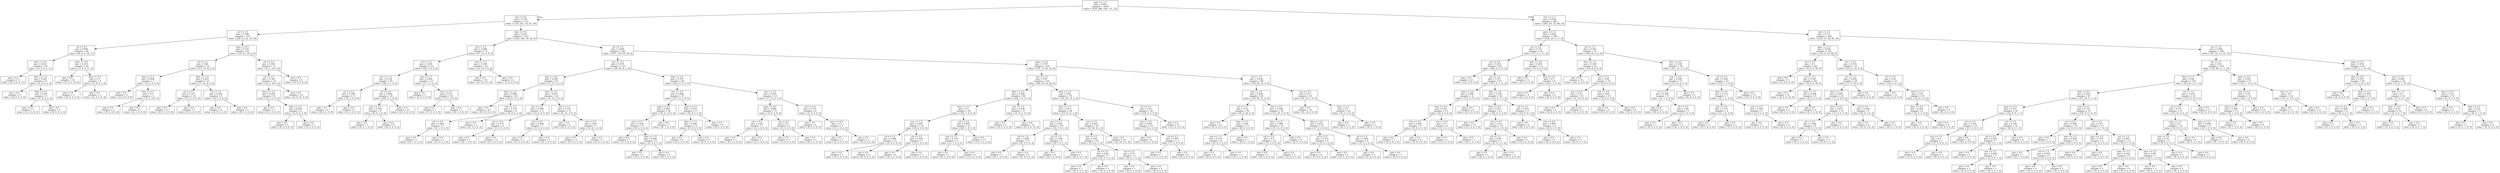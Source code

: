 digraph Tree {
node [shape=box] ;
0 [label="pass <= 1.5\ngini = 0.695\nsamples = 1000\nvalue = [439, 286, 109, 131, 35]"] ;
1 [label="row <= 0.5\ngini = 0.703\nsamples = 515\nvalue = [174, 201, 76, 45, 19]"] ;
0 -> 1 [labeldistance=2.5, labelangle=45, headlabel="True"] ;
2 [label="col <= 1.5\ngini = 0.799\nsamples = 101\nvalue = [20, 21, 22, 19, 19]"] ;
1 -> 2 ;
3 [label="col <= 0.5\ngini = 0.666\nsamples = 40\nvalue = [6, 0, 4, 19, 11]"] ;
2 -> 3 ;
4 [label="pass <= 0.5\ngini = 0.625\nsamples = 20\nvalue = [3, 0, 4, 2, 11]"] ;
3 -> 4 ;
5 [label="gini = 0.0\nsamples = 11\nvalue = [0, 0, 0, 0, 11]"] ;
4 -> 5 ;
6 [label="dest <= 1.0\ngini = 0.642\nsamples = 9\nvalue = [3, 0, 4, 2, 0]"] ;
4 -> 6 ;
7 [label="gini = 0.0\nsamples = 4\nvalue = [0, 0, 4, 0, 0]"] ;
6 -> 7 ;
8 [label="dest <= 2.5\ngini = 0.48\nsamples = 5\nvalue = [3, 0, 0, 2, 0]"] ;
6 -> 8 ;
9 [label="gini = 0.0\nsamples = 3\nvalue = [3, 0, 0, 0, 0]"] ;
8 -> 9 ;
10 [label="gini = 0.0\nsamples = 2\nvalue = [0, 0, 0, 2, 0]"] ;
8 -> 10 ;
11 [label="pass <= 0.5\ngini = 0.255\nsamples = 20\nvalue = [3, 0, 0, 17, 0]"] ;
3 -> 11 ;
12 [label="gini = 0.0\nsamples = 14\nvalue = [0, 0, 0, 14, 0]"] ;
11 -> 12 ;
13 [label="dest <= 1.0\ngini = 0.5\nsamples = 6\nvalue = [3, 0, 0, 3, 0]"] ;
11 -> 13 ;
14 [label="gini = 0.0\nsamples = 3\nvalue = [0, 0, 0, 3, 0]"] ;
13 -> 14 ;
15 [label="gini = 0.0\nsamples = 3\nvalue = [3, 0, 0, 0, 0]"] ;
13 -> 15 ;
16 [label="pass <= 0.5\ngini = 0.725\nsamples = 61\nvalue = [14, 21, 18, 0, 8]"] ;
2 -> 16 ;
17 [label="col <= 2.5\ngini = 0.48\nsamples = 30\nvalue = [12, 18, 0, 0, 0]"] ;
16 -> 17 ;
18 [label="dest <= 1.5\ngini = 0.408\nsamples = 7\nvalue = [5, 2, 0, 0, 0]"] ;
17 -> 18 ;
19 [label="gini = 0.0\nsamples = 3\nvalue = [3, 0, 0, 0, 0]"] ;
18 -> 19 ;
20 [label="dest <= 2.5\ngini = 0.5\nsamples = 4\nvalue = [2, 2, 0, 0, 0]"] ;
18 -> 20 ;
21 [label="gini = 0.0\nsamples = 2\nvalue = [0, 2, 0, 0, 0]"] ;
20 -> 21 ;
22 [label="gini = 0.0\nsamples = 2\nvalue = [2, 0, 0, 0, 0]"] ;
20 -> 22 ;
23 [label="dest <= 2.5\ngini = 0.423\nsamples = 23\nvalue = [7, 16, 0, 0, 0]"] ;
17 -> 23 ;
24 [label="col <= 3.5\ngini = 0.337\nsamples = 14\nvalue = [3, 11, 0, 0, 0]"] ;
23 -> 24 ;
25 [label="gini = 0.0\nsamples = 11\nvalue = [0, 11, 0, 0, 0]"] ;
24 -> 25 ;
26 [label="gini = 0.0\nsamples = 3\nvalue = [3, 0, 0, 0, 0]"] ;
24 -> 26 ;
27 [label="col <= 3.5\ngini = 0.494\nsamples = 9\nvalue = [4, 5, 0, 0, 0]"] ;
23 -> 27 ;
28 [label="gini = 0.0\nsamples = 4\nvalue = [4, 0, 0, 0, 0]"] ;
27 -> 28 ;
29 [label="gini = 0.0\nsamples = 5\nvalue = [0, 5, 0, 0, 0]"] ;
27 -> 29 ;
30 [label="col <= 3.5\ngini = 0.583\nsamples = 31\nvalue = [2, 3, 18, 0, 8]"] ;
16 -> 30 ;
31 [label="col <= 2.5\ngini = 0.363\nsamples = 23\nvalue = [2, 3, 18, 0, 0]"] ;
30 -> 31 ;
32 [label="dest <= 1.0\ngini = 0.642\nsamples = 9\nvalue = [2, 3, 4, 0, 0]"] ;
31 -> 32 ;
33 [label="gini = 0.0\nsamples = 3\nvalue = [0, 3, 0, 0, 0]"] ;
32 -> 33 ;
34 [label="dest <= 2.5\ngini = 0.444\nsamples = 6\nvalue = [2, 0, 4, 0, 0]"] ;
32 -> 34 ;
35 [label="gini = 0.0\nsamples = 4\nvalue = [0, 0, 4, 0, 0]"] ;
34 -> 35 ;
36 [label="gini = 0.0\nsamples = 2\nvalue = [2, 0, 0, 0, 0]"] ;
34 -> 36 ;
37 [label="gini = 0.0\nsamples = 14\nvalue = [0, 0, 14, 0, 0]"] ;
31 -> 37 ;
38 [label="gini = 0.0\nsamples = 8\nvalue = [0, 0, 0, 0, 8]"] ;
30 -> 38 ;
39 [label="dest <= 0.5\ngini = 0.652\nsamples = 414\nvalue = [154, 180, 54, 26, 0]"] ;
1 -> 39 ;
40 [label="col <= 3.5\ngini = 0.486\nsamples = 72\nvalue = [47, 21, 4, 0, 0]"] ;
39 -> 40 ;
41 [label="col <= 2.5\ngini = 0.291\nsamples = 54\nvalue = [45, 5, 4, 0, 0]"] ;
40 -> 41 ;
42 [label="row <= 1.5\ngini = 0.138\nsamples = 41\nvalue = [38, 2, 1, 0, 0]"] ;
41 -> 42 ;
43 [label="col <= 1.5\ngini = 0.298\nsamples = 11\nvalue = [9, 2, 0, 0, 0]"] ;
42 -> 43 ;
44 [label="gini = 0.0\nsamples = 9\nvalue = [9, 0, 0, 0, 0]"] ;
43 -> 44 ;
45 [label="gini = 0.0\nsamples = 2\nvalue = [0, 2, 0, 0, 0]"] ;
43 -> 45 ;
46 [label="col <= 0.5\ngini = 0.064\nsamples = 30\nvalue = [29, 0, 1, 0, 0]"] ;
42 -> 46 ;
47 [label="row <= 2.5\ngini = 0.198\nsamples = 9\nvalue = [8, 0, 1, 0, 0]"] ;
46 -> 47 ;
48 [label="gini = 0.0\nsamples = 1\nvalue = [0, 0, 1, 0, 0]"] ;
47 -> 48 ;
49 [label="gini = 0.0\nsamples = 8\nvalue = [8, 0, 0, 0, 0]"] ;
47 -> 49 ;
50 [label="gini = 0.0\nsamples = 21\nvalue = [21, 0, 0, 0, 0]"] ;
46 -> 50 ;
51 [label="row <= 1.5\ngini = 0.604\nsamples = 13\nvalue = [7, 3, 3, 0, 0]"] ;
41 -> 51 ;
52 [label="gini = 0.0\nsamples = 3\nvalue = [0, 0, 3, 0, 0]"] ;
51 -> 52 ;
53 [label="row <= 3.5\ngini = 0.42\nsamples = 10\nvalue = [7, 3, 0, 0, 0]"] ;
51 -> 53 ;
54 [label="gini = 0.0\nsamples = 7\nvalue = [7, 0, 0, 0, 0]"] ;
53 -> 54 ;
55 [label="gini = 0.0\nsamples = 3\nvalue = [0, 3, 0, 0, 0]"] ;
53 -> 55 ;
56 [label="row <= 3.5\ngini = 0.198\nsamples = 18\nvalue = [2, 16, 0, 0, 0]"] ;
40 -> 56 ;
57 [label="gini = 0.0\nsamples = 16\nvalue = [0, 16, 0, 0, 0]"] ;
56 -> 57 ;
58 [label="gini = 0.0\nsamples = 2\nvalue = [2, 0, 0, 0, 0]"] ;
56 -> 58 ;
59 [label="col <= 1.5\ngini = 0.659\nsamples = 342\nvalue = [107, 159, 50, 26, 0]"] ;
39 -> 59 ;
60 [label="row <= 2.5\ngini = 0.474\nsamples = 123\nvalue = [29, 84, 8, 2, 0]"] ;
59 -> 60 ;
61 [label="pass <= 0.5\ngini = 0.268\nsamples = 67\nvalue = [5, 57, 3, 2, 0]"] ;
60 -> 61 ;
62 [label="dest <= 2.5\ngini = 0.089\nsamples = 43\nvalue = [0, 41, 0, 2, 0]"] ;
61 -> 62 ;
63 [label="gini = 0.0\nsamples = 35\nvalue = [0, 35, 0, 0, 0]"] ;
62 -> 63 ;
64 [label="row <= 1.5\ngini = 0.375\nsamples = 8\nvalue = [0, 6, 0, 2, 0]"] ;
62 -> 64 ;
65 [label="col <= 0.5\ngini = 0.444\nsamples = 3\nvalue = [0, 1, 0, 2, 0]"] ;
64 -> 65 ;
66 [label="gini = 0.0\nsamples = 1\nvalue = [0, 1, 0, 0, 0]"] ;
65 -> 66 ;
67 [label="gini = 0.0\nsamples = 2\nvalue = [0, 0, 0, 2, 0]"] ;
65 -> 67 ;
68 [label="gini = 0.0\nsamples = 5\nvalue = [0, 5, 0, 0, 0]"] ;
64 -> 68 ;
69 [label="dest <= 2.5\ngini = 0.497\nsamples = 24\nvalue = [5, 16, 3, 0, 0]"] ;
61 -> 69 ;
70 [label="row <= 1.5\ngini = 0.496\nsamples = 11\nvalue = [5, 6, 0, 0, 0]"] ;
69 -> 70 ;
71 [label="col <= 0.5\ngini = 0.375\nsamples = 4\nvalue = [3, 1, 0, 0, 0]"] ;
70 -> 71 ;
72 [label="gini = 0.0\nsamples = 1\nvalue = [0, 1, 0, 0, 0]"] ;
71 -> 72 ;
73 [label="gini = 0.0\nsamples = 3\nvalue = [3, 0, 0, 0, 0]"] ;
71 -> 73 ;
74 [label="col <= 0.5\ngini = 0.408\nsamples = 7\nvalue = [2, 5, 0, 0, 0]"] ;
70 -> 74 ;
75 [label="gini = 0.0\nsamples = 2\nvalue = [2, 0, 0, 0, 0]"] ;
74 -> 75 ;
76 [label="gini = 0.0\nsamples = 5\nvalue = [0, 5, 0, 0, 0]"] ;
74 -> 76 ;
77 [label="row <= 1.5\ngini = 0.355\nsamples = 13\nvalue = [0, 10, 3, 0, 0]"] ;
69 -> 77 ;
78 [label="gini = 0.0\nsamples = 6\nvalue = [0, 6, 0, 0, 0]"] ;
77 -> 78 ;
79 [label="col <= 0.5\ngini = 0.49\nsamples = 7\nvalue = [0, 4, 3, 0, 0]"] ;
77 -> 79 ;
80 [label="gini = 0.0\nsamples = 4\nvalue = [0, 4, 0, 0, 0]"] ;
79 -> 80 ;
81 [label="gini = 0.0\nsamples = 3\nvalue = [0, 0, 3, 0, 0]"] ;
79 -> 81 ;
82 [label="dest <= 2.5\ngini = 0.576\nsamples = 56\nvalue = [24, 27, 5, 0, 0]"] ;
60 -> 82 ;
83 [label="row <= 3.5\ngini = 0.606\nsamples = 37\nvalue = [17, 15, 5, 0, 0]"] ;
82 -> 83 ;
84 [label="pass <= 0.5\ngini = 0.495\nsamples = 20\nvalue = [9, 11, 0, 0, 0]"] ;
83 -> 84 ;
85 [label="col <= 0.5\ngini = 0.426\nsamples = 13\nvalue = [9, 4, 0, 0, 0]"] ;
84 -> 85 ;
86 [label="gini = 0.0\nsamples = 7\nvalue = [7, 0, 0, 0, 0]"] ;
85 -> 86 ;
87 [label="dest <= 1.5\ngini = 0.444\nsamples = 6\nvalue = [2, 4, 0, 0, 0]"] ;
85 -> 87 ;
88 [label="gini = 0.0\nsamples = 2\nvalue = [2, 0, 0, 0, 0]"] ;
87 -> 88 ;
89 [label="gini = 0.0\nsamples = 4\nvalue = [0, 4, 0, 0, 0]"] ;
87 -> 89 ;
90 [label="gini = 0.0\nsamples = 7\nvalue = [0, 7, 0, 0, 0]"] ;
84 -> 90 ;
91 [label="pass <= 0.5\ngini = 0.637\nsamples = 17\nvalue = [8, 4, 5, 0, 0]"] ;
83 -> 91 ;
92 [label="dest <= 1.5\ngini = 0.494\nsamples = 9\nvalue = [0, 4, 5, 0, 0]"] ;
91 -> 92 ;
93 [label="gini = 0.0\nsamples = 4\nvalue = [0, 4, 0, 0, 0]"] ;
92 -> 93 ;
94 [label="gini = 0.0\nsamples = 5\nvalue = [0, 0, 5, 0, 0]"] ;
92 -> 94 ;
95 [label="gini = 0.0\nsamples = 8\nvalue = [8, 0, 0, 0, 0]"] ;
91 -> 95 ;
96 [label="row <= 3.5\ngini = 0.465\nsamples = 19\nvalue = [7, 12, 0, 0, 0]"] ;
82 -> 96 ;
97 [label="pass <= 0.5\ngini = 0.496\nsamples = 11\nvalue = [5, 6, 0, 0, 0]"] ;
96 -> 97 ;
98 [label="col <= 0.5\ngini = 0.48\nsamples = 5\nvalue = [2, 3, 0, 0, 0]"] ;
97 -> 98 ;
99 [label="gini = 0.0\nsamples = 3\nvalue = [0, 3, 0, 0, 0]"] ;
98 -> 99 ;
100 [label="gini = 0.0\nsamples = 2\nvalue = [2, 0, 0, 0, 0]"] ;
98 -> 100 ;
101 [label="col <= 0.5\ngini = 0.5\nsamples = 6\nvalue = [3, 3, 0, 0, 0]"] ;
97 -> 101 ;
102 [label="gini = 0.0\nsamples = 3\nvalue = [3, 0, 0, 0, 0]"] ;
101 -> 102 ;
103 [label="gini = 0.0\nsamples = 3\nvalue = [0, 3, 0, 0, 0]"] ;
101 -> 103 ;
104 [label="col <= 0.5\ngini = 0.375\nsamples = 8\nvalue = [2, 6, 0, 0, 0]"] ;
96 -> 104 ;
105 [label="gini = 0.0\nsamples = 4\nvalue = [0, 4, 0, 0, 0]"] ;
104 -> 105 ;
106 [label="pass <= 0.5\ngini = 0.5\nsamples = 4\nvalue = [2, 2, 0, 0, 0]"] ;
104 -> 106 ;
107 [label="gini = 0.0\nsamples = 2\nvalue = [2, 0, 0, 0, 0]"] ;
106 -> 107 ;
108 [label="gini = 0.0\nsamples = 2\nvalue = [0, 2, 0, 0, 0]"] ;
106 -> 108 ;
109 [label="pass <= 0.5\ngini = 0.707\nsamples = 219\nvalue = [78, 75, 42, 24, 0]"] ;
59 -> 109 ;
110 [label="row <= 2.5\ngini = 0.67\nsamples = 130\nvalue = [60, 36, 10, 24, 0]"] ;
109 -> 110 ;
111 [label="dest <= 2.5\ngini = 0.594\nsamples = 56\nvalue = [28, 7, 0, 21, 0]"] ;
110 -> 111 ;
112 [label="dest <= 1.5\ngini = 0.5\nsamples = 39\nvalue = [26, 7, 0, 6, 0]"] ;
111 -> 112 ;
113 [label="row <= 1.5\ngini = 0.667\nsamples = 18\nvalue = [6, 6, 0, 6, 0]"] ;
112 -> 113 ;
114 [label="col <= 2.5\ngini = 0.496\nsamples = 11\nvalue = [5, 6, 0, 0, 0]"] ;
113 -> 114 ;
115 [label="gini = 0.0\nsamples = 5\nvalue = [5, 0, 0, 0, 0]"] ;
114 -> 115 ;
116 [label="gini = 0.0\nsamples = 6\nvalue = [0, 6, 0, 0, 0]"] ;
114 -> 116 ;
117 [label="col <= 3.5\ngini = 0.245\nsamples = 7\nvalue = [1, 0, 0, 6, 0]"] ;
113 -> 117 ;
118 [label="gini = 0.0\nsamples = 6\nvalue = [0, 0, 0, 6, 0]"] ;
117 -> 118 ;
119 [label="gini = 0.0\nsamples = 1\nvalue = [1, 0, 0, 0, 0]"] ;
117 -> 119 ;
120 [label="col <= 2.5\ngini = 0.091\nsamples = 21\nvalue = [20, 1, 0, 0, 0]"] ;
112 -> 120 ;
121 [label="row <= 1.5\ngini = 0.375\nsamples = 4\nvalue = [3, 1, 0, 0, 0]"] ;
120 -> 121 ;
122 [label="gini = 0.0\nsamples = 1\nvalue = [0, 1, 0, 0, 0]"] ;
121 -> 122 ;
123 [label="gini = 0.0\nsamples = 3\nvalue = [3, 0, 0, 0, 0]"] ;
121 -> 123 ;
124 [label="gini = 0.0\nsamples = 17\nvalue = [17, 0, 0, 0, 0]"] ;
120 -> 124 ;
125 [label="row <= 1.5\ngini = 0.208\nsamples = 17\nvalue = [2, 0, 0, 15, 0]"] ;
111 -> 125 ;
126 [label="gini = 0.0\nsamples = 2\nvalue = [2, 0, 0, 0, 0]"] ;
125 -> 126 ;
127 [label="gini = 0.0\nsamples = 15\nvalue = [0, 0, 0, 15, 0]"] ;
125 -> 127 ;
128 [label="dest <= 2.5\ngini = 0.64\nsamples = 74\nvalue = [32, 29, 10, 3, 0]"] ;
110 -> 128 ;
129 [label="dest <= 1.5\ngini = 0.613\nsamples = 44\nvalue = [14, 23, 4, 3, 0]"] ;
128 -> 129 ;
130 [label="row <= 3.5\ngini = 0.445\nsamples = 20\nvalue = [14, 5, 0, 1, 0]"] ;
129 -> 130 ;
131 [label="col <= 3.5\ngini = 0.496\nsamples = 11\nvalue = [6, 5, 0, 0, 0]"] ;
130 -> 131 ;
132 [label="gini = 0.0\nsamples = 5\nvalue = [0, 5, 0, 0, 0]"] ;
131 -> 132 ;
133 [label="gini = 0.0\nsamples = 6\nvalue = [6, 0, 0, 0, 0]"] ;
131 -> 133 ;
134 [label="col <= 3.5\ngini = 0.198\nsamples = 9\nvalue = [8, 0, 0, 1, 0]"] ;
130 -> 134 ;
135 [label="gini = 0.0\nsamples = 8\nvalue = [8, 0, 0, 0, 0]"] ;
134 -> 135 ;
136 [label="gini = 0.0\nsamples = 1\nvalue = [0, 0, 0, 1, 0]"] ;
134 -> 136 ;
137 [label="col <= 3.5\ngini = 0.403\nsamples = 24\nvalue = [0, 18, 4, 2, 0]"] ;
129 -> 137 ;
138 [label="row <= 3.5\ngini = 0.64\nsamples = 10\nvalue = [0, 4, 4, 2, 0]"] ;
137 -> 138 ;
139 [label="col <= 2.5\ngini = 0.48\nsamples = 5\nvalue = [0, 0, 3, 2, 0]"] ;
138 -> 139 ;
140 [label="gini = 0.0\nsamples = 2\nvalue = [0, 0, 0, 2, 0]"] ;
139 -> 140 ;
141 [label="gini = 0.0\nsamples = 3\nvalue = [0, 0, 3, 0, 0]"] ;
139 -> 141 ;
142 [label="col <= 2.5\ngini = 0.32\nsamples = 5\nvalue = [0, 4, 1, 0, 0]"] ;
138 -> 142 ;
143 [label="gini = 0.0\nsamples = 1\nvalue = [0, 0, 1, 0, 0]"] ;
142 -> 143 ;
144 [label="gini = 0.0\nsamples = 4\nvalue = [0, 4, 0, 0, 0]"] ;
142 -> 144 ;
145 [label="gini = 0.0\nsamples = 14\nvalue = [0, 14, 0, 0, 0]"] ;
137 -> 145 ;
146 [label="col <= 3.5\ngini = 0.56\nsamples = 30\nvalue = [18, 6, 6, 0, 0]"] ;
128 -> 146 ;
147 [label="row <= 3.5\ngini = 0.665\nsamples = 19\nvalue = [7, 6, 6, 0, 0]"] ;
146 -> 147 ;
148 [label="gini = 0.0\nsamples = 6\nvalue = [0, 6, 0, 0, 0]"] ;
147 -> 148 ;
149 [label="col <= 2.5\ngini = 0.497\nsamples = 13\nvalue = [7, 0, 6, 0, 0]"] ;
147 -> 149 ;
150 [label="gini = 0.0\nsamples = 7\nvalue = [7, 0, 0, 0, 0]"] ;
149 -> 150 ;
151 [label="gini = 0.0\nsamples = 6\nvalue = [0, 0, 6, 0, 0]"] ;
149 -> 151 ;
152 [label="gini = 0.0\nsamples = 11\nvalue = [11, 0, 0, 0, 0]"] ;
146 -> 152 ;
153 [label="col <= 3.5\ngini = 0.638\nsamples = 89\nvalue = [18, 39, 32, 0, 0]"] ;
109 -> 153 ;
154 [label="row <= 2.5\ngini = 0.656\nsamples = 65\nvalue = [18, 20, 27, 0, 0]"] ;
153 -> 154 ;
155 [label="col <= 2.5\ngini = 0.32\nsamples = 30\nvalue = [6, 0, 24, 0, 0]"] ;
154 -> 155 ;
156 [label="gini = 0.0\nsamples = 15\nvalue = [0, 0, 15, 0, 0]"] ;
155 -> 156 ;
157 [label="dest <= 2.5\ngini = 0.48\nsamples = 15\nvalue = [6, 0, 9, 0, 0]"] ;
155 -> 157 ;
158 [label="row <= 1.5\ngini = 0.375\nsamples = 8\nvalue = [6, 0, 2, 0, 0]"] ;
157 -> 158 ;
159 [label="gini = 0.0\nsamples = 6\nvalue = [6, 0, 0, 0, 0]"] ;
158 -> 159 ;
160 [label="gini = 0.0\nsamples = 2\nvalue = [0, 0, 2, 0, 0]"] ;
158 -> 160 ;
161 [label="gini = 0.0\nsamples = 7\nvalue = [0, 0, 7, 0, 0]"] ;
157 -> 161 ;
162 [label="row <= 3.5\ngini = 0.549\nsamples = 35\nvalue = [12, 20, 3, 0, 0]"] ;
154 -> 162 ;
163 [label="dest <= 2.5\ngini = 0.388\nsamples = 19\nvalue = [5, 14, 0, 0, 0]"] ;
162 -> 163 ;
164 [label="col <= 2.5\ngini = 0.5\nsamples = 10\nvalue = [5, 5, 0, 0, 0]"] ;
163 -> 164 ;
165 [label="gini = 0.0\nsamples = 5\nvalue = [0, 5, 0, 0, 0]"] ;
164 -> 165 ;
166 [label="gini = 0.0\nsamples = 5\nvalue = [5, 0, 0, 0, 0]"] ;
164 -> 166 ;
167 [label="gini = 0.0\nsamples = 9\nvalue = [0, 9, 0, 0, 0]"] ;
163 -> 167 ;
168 [label="dest <= 2.5\ngini = 0.633\nsamples = 16\nvalue = [7, 6, 3, 0, 0]"] ;
162 -> 168 ;
169 [label="col <= 2.5\ngini = 0.375\nsamples = 8\nvalue = [2, 6, 0, 0, 0]"] ;
168 -> 169 ;
170 [label="gini = 0.0\nsamples = 6\nvalue = [0, 6, 0, 0, 0]"] ;
169 -> 170 ;
171 [label="gini = 0.0\nsamples = 2\nvalue = [2, 0, 0, 0, 0]"] ;
169 -> 171 ;
172 [label="col <= 2.5\ngini = 0.469\nsamples = 8\nvalue = [5, 0, 3, 0, 0]"] ;
168 -> 172 ;
173 [label="gini = 0.0\nsamples = 5\nvalue = [5, 0, 0, 0, 0]"] ;
172 -> 173 ;
174 [label="gini = 0.0\nsamples = 3\nvalue = [0, 0, 3, 0, 0]"] ;
172 -> 174 ;
175 [label="row <= 2.5\ngini = 0.33\nsamples = 24\nvalue = [0, 19, 5, 0, 0]"] ;
153 -> 175 ;
176 [label="gini = 0.0\nsamples = 14\nvalue = [0, 14, 0, 0, 0]"] ;
175 -> 176 ;
177 [label="dest <= 2.5\ngini = 0.5\nsamples = 10\nvalue = [0, 5, 5, 0, 0]"] ;
175 -> 177 ;
178 [label="gini = 0.0\nsamples = 5\nvalue = [0, 5, 0, 0, 0]"] ;
177 -> 178 ;
179 [label="gini = 0.0\nsamples = 5\nvalue = [0, 0, 5, 0, 0]"] ;
177 -> 179 ;
180 [label="row <= 1.5\ngini = 0.634\nsamples = 485\nvalue = [265, 85, 33, 86, 16]"] ;
0 -> 180 [labeldistance=2.5, labelangle=-45, headlabel="False"] ;
181 [label="pass <= 2.5\ngini = 0.434\nsamples = 186\nvalue = [136, 28, 5, 17, 0]"] ;
180 -> 181 ;
182 [label="col <= 3.5\ngini = 0.327\nsamples = 95\nvalue = [77, 4, 3, 11, 0]"] ;
181 -> 182 ;
183 [label="col <= 0.5\ngini = 0.293\nsamples = 82\nvalue = [68, 0, 3, 11, 0]"] ;
182 -> 183 ;
184 [label="gini = 0.0\nsamples = 21\nvalue = [21, 0, 0, 0, 0]"] ;
183 -> 184 ;
185 [label="col <= 1.5\ngini = 0.371\nsamples = 61\nvalue = [47, 0, 3, 11, 0]"] ;
183 -> 185 ;
186 [label="dest <= 2.0\ngini = 0.408\nsamples = 21\nvalue = [15, 0, 0, 6, 0]"] ;
185 -> 186 ;
187 [label="dest <= 0.5\ngini = 0.48\nsamples = 15\nvalue = [9, 0, 0, 6, 0]"] ;
186 -> 187 ;
188 [label="row <= 0.5\ngini = 0.444\nsamples = 9\nvalue = [6, 0, 0, 3, 0]"] ;
187 -> 188 ;
189 [label="gini = 0.0\nsamples = 3\nvalue = [0, 0, 0, 3, 0]"] ;
188 -> 189 ;
190 [label="gini = 0.0\nsamples = 6\nvalue = [6, 0, 0, 0, 0]"] ;
188 -> 190 ;
191 [label="row <= 0.5\ngini = 0.5\nsamples = 6\nvalue = [3, 0, 0, 3, 0]"] ;
187 -> 191 ;
192 [label="gini = 0.0\nsamples = 3\nvalue = [3, 0, 0, 0, 0]"] ;
191 -> 192 ;
193 [label="gini = 0.0\nsamples = 3\nvalue = [0, 0, 0, 3, 0]"] ;
191 -> 193 ;
194 [label="gini = 0.0\nsamples = 6\nvalue = [6, 0, 0, 0, 0]"] ;
186 -> 194 ;
195 [label="dest <= 2.0\ngini = 0.339\nsamples = 40\nvalue = [32, 0, 3, 5, 0]"] ;
185 -> 195 ;
196 [label="dest <= 0.5\ngini = 0.227\nsamples = 23\nvalue = [20, 0, 3, 0, 0]"] ;
195 -> 196 ;
197 [label="gini = 0.0\nsamples = 13\nvalue = [13, 0, 0, 0, 0]"] ;
196 -> 197 ;
198 [label="row <= 0.5\ngini = 0.42\nsamples = 10\nvalue = [7, 0, 3, 0, 0]"] ;
196 -> 198 ;
199 [label="col <= 2.5\ngini = 0.48\nsamples = 5\nvalue = [2, 0, 3, 0, 0]"] ;
198 -> 199 ;
200 [label="gini = 0.0\nsamples = 3\nvalue = [0, 0, 3, 0, 0]"] ;
199 -> 200 ;
201 [label="gini = 0.0\nsamples = 2\nvalue = [2, 0, 0, 0, 0]"] ;
199 -> 201 ;
202 [label="gini = 0.0\nsamples = 5\nvalue = [5, 0, 0, 0, 0]"] ;
198 -> 202 ;
203 [label="col <= 2.5\ngini = 0.415\nsamples = 17\nvalue = [12, 0, 0, 5, 0]"] ;
195 -> 203 ;
204 [label="gini = 0.0\nsamples = 8\nvalue = [8, 0, 0, 0, 0]"] ;
203 -> 204 ;
205 [label="row <= 0.5\ngini = 0.494\nsamples = 9\nvalue = [4, 0, 0, 5, 0]"] ;
203 -> 205 ;
206 [label="gini = 0.0\nsamples = 4\nvalue = [4, 0, 0, 0, 0]"] ;
205 -> 206 ;
207 [label="gini = 0.0\nsamples = 5\nvalue = [0, 0, 0, 5, 0]"] ;
205 -> 207 ;
208 [label="dest <= 0.5\ngini = 0.426\nsamples = 13\nvalue = [9, 4, 0, 0, 0]"] ;
182 -> 208 ;
209 [label="gini = 0.0\nsamples = 5\nvalue = [5, 0, 0, 0, 0]"] ;
208 -> 209 ;
210 [label="dest <= 2.0\ngini = 0.5\nsamples = 8\nvalue = [4, 4, 0, 0, 0]"] ;
208 -> 210 ;
211 [label="gini = 0.0\nsamples = 4\nvalue = [0, 4, 0, 0, 0]"] ;
210 -> 211 ;
212 [label="gini = 0.0\nsamples = 4\nvalue = [4, 0, 0, 0, 0]"] ;
210 -> 212 ;
213 [label="col <= 1.5\ngini = 0.505\nsamples = 91\nvalue = [59, 24, 2, 6, 0]"] ;
181 -> 213 ;
214 [label="dest <= 1.5\ngini = 0.429\nsamples = 52\nvalue = [38, 8, 0, 6, 0]"] ;
213 -> 214 ;
215 [label="gini = 0.0\nsamples = 32\nvalue = [32, 0, 0, 0, 0]"] ;
214 -> 215 ;
216 [label="col <= 0.5\ngini = 0.66\nsamples = 20\nvalue = [6, 8, 0, 6, 0]"] ;
214 -> 216 ;
217 [label="row <= 0.5\ngini = 0.32\nsamples = 10\nvalue = [2, 8, 0, 0, 0]"] ;
216 -> 217 ;
218 [label="gini = 0.0\nsamples = 8\nvalue = [0, 8, 0, 0, 0]"] ;
217 -> 218 ;
219 [label="gini = 0.0\nsamples = 2\nvalue = [2, 0, 0, 0, 0]"] ;
217 -> 219 ;
220 [label="row <= 0.5\ngini = 0.48\nsamples = 10\nvalue = [4, 0, 0, 6, 0]"] ;
216 -> 220 ;
221 [label="gini = 0.0\nsamples = 4\nvalue = [4, 0, 0, 0, 0]"] ;
220 -> 221 ;
222 [label="gini = 0.0\nsamples = 6\nvalue = [0, 0, 0, 6, 0]"] ;
220 -> 222 ;
223 [label="dest <= 0.5\ngini = 0.539\nsamples = 39\nvalue = [21, 16, 2, 0, 0]"] ;
213 -> 223 ;
224 [label="row <= 0.5\ngini = 0.208\nsamples = 17\nvalue = [2, 15, 0, 0, 0]"] ;
223 -> 224 ;
225 [label="col <= 2.5\ngini = 0.346\nsamples = 9\nvalue = [2, 7, 0, 0, 0]"] ;
224 -> 225 ;
226 [label="gini = 0.0\nsamples = 4\nvalue = [0, 4, 0, 0, 0]"] ;
225 -> 226 ;
227 [label="col <= 3.5\ngini = 0.48\nsamples = 5\nvalue = [2, 3, 0, 0, 0]"] ;
225 -> 227 ;
228 [label="gini = 0.0\nsamples = 2\nvalue = [2, 0, 0, 0, 0]"] ;
227 -> 228 ;
229 [label="gini = 0.0\nsamples = 3\nvalue = [0, 3, 0, 0, 0]"] ;
227 -> 229 ;
230 [label="gini = 0.0\nsamples = 8\nvalue = [0, 8, 0, 0, 0]"] ;
224 -> 230 ;
231 [label="col <= 2.5\ngini = 0.244\nsamples = 22\nvalue = [19, 1, 2, 0, 0]"] ;
223 -> 231 ;
232 [label="dest <= 1.5\ngini = 0.571\nsamples = 7\nvalue = [4, 1, 2, 0, 0]"] ;
231 -> 232 ;
233 [label="row <= 0.5\ngini = 0.375\nsamples = 4\nvalue = [3, 1, 0, 0, 0]"] ;
232 -> 233 ;
234 [label="gini = 0.0\nsamples = 1\nvalue = [0, 1, 0, 0, 0]"] ;
233 -> 234 ;
235 [label="gini = 0.0\nsamples = 3\nvalue = [3, 0, 0, 0, 0]"] ;
233 -> 235 ;
236 [label="row <= 0.5\ngini = 0.444\nsamples = 3\nvalue = [1, 0, 2, 0, 0]"] ;
232 -> 236 ;
237 [label="gini = 0.0\nsamples = 1\nvalue = [1, 0, 0, 0, 0]"] ;
236 -> 237 ;
238 [label="gini = 0.0\nsamples = 2\nvalue = [0, 0, 2, 0, 0]"] ;
236 -> 238 ;
239 [label="gini = 0.0\nsamples = 15\nvalue = [15, 0, 0, 0, 0]"] ;
231 -> 239 ;
240 [label="row <= 2.5\ngini = 0.713\nsamples = 299\nvalue = [129, 57, 28, 69, 16]"] ;
180 -> 240 ;
241 [label="pass <= 2.5\ngini = 0.638\nsamples = 101\nvalue = [32, 4, 16, 49, 0]"] ;
240 -> 241 ;
242 [label="col <= 0.5\ngini = 0.3\nsamples = 49\nvalue = [9, 0, 0, 40, 0]"] ;
241 -> 242 ;
243 [label="gini = 0.0\nsamples = 5\nvalue = [5, 0, 0, 0, 0]"] ;
242 -> 243 ;
244 [label="col <= 3.5\ngini = 0.165\nsamples = 44\nvalue = [4, 0, 0, 40, 0]"] ;
242 -> 244 ;
245 [label="gini = 0.0\nsamples = 35\nvalue = [0, 0, 0, 35, 0]"] ;
244 -> 245 ;
246 [label="dest <= 1.5\ngini = 0.494\nsamples = 9\nvalue = [4, 0, 0, 5, 0]"] ;
244 -> 246 ;
247 [label="gini = 0.0\nsamples = 5\nvalue = [0, 0, 0, 5, 0]"] ;
246 -> 247 ;
248 [label="gini = 0.0\nsamples = 4\nvalue = [4, 0, 0, 0, 0]"] ;
246 -> 248 ;
249 [label="col <= 2.5\ngini = 0.674\nsamples = 52\nvalue = [23, 4, 16, 9, 0]"] ;
241 -> 249 ;
250 [label="col <= 1.5\ngini = 0.638\nsamples = 30\nvalue = [7, 0, 14, 9, 0]"] ;
249 -> 250 ;
251 [label="dest <= 1.5\ngini = 0.663\nsamples = 24\nvalue = [7, 0, 8, 9, 0]"] ;
250 -> 251 ;
252 [label="dest <= 0.5\ngini = 0.631\nsamples = 15\nvalue = [7, 0, 5, 3, 0]"] ;
251 -> 252 ;
253 [label="col <= 0.5\ngini = 0.469\nsamples = 8\nvalue = [0, 0, 5, 3, 0]"] ;
252 -> 253 ;
254 [label="gini = 0.0\nsamples = 5\nvalue = [0, 0, 5, 0, 0]"] ;
253 -> 254 ;
255 [label="gini = 0.0\nsamples = 3\nvalue = [0, 0, 0, 3, 0]"] ;
253 -> 255 ;
256 [label="gini = 0.0\nsamples = 7\nvalue = [7, 0, 0, 0, 0]"] ;
252 -> 256 ;
257 [label="col <= 0.5\ngini = 0.444\nsamples = 9\nvalue = [0, 0, 3, 6, 0]"] ;
251 -> 257 ;
258 [label="gini = 0.0\nsamples = 6\nvalue = [0, 0, 0, 6, 0]"] ;
257 -> 258 ;
259 [label="gini = 0.0\nsamples = 3\nvalue = [0, 0, 3, 0, 0]"] ;
257 -> 259 ;
260 [label="gini = 0.0\nsamples = 6\nvalue = [0, 0, 6, 0, 0]"] ;
250 -> 260 ;
261 [label="col <= 3.5\ngini = 0.43\nsamples = 22\nvalue = [16, 4, 2, 0, 0]"] ;
249 -> 261 ;
262 [label="gini = 0.0\nsamples = 12\nvalue = [12, 0, 0, 0, 0]"] ;
261 -> 262 ;
263 [label="dest <= 1.5\ngini = 0.64\nsamples = 10\nvalue = [4, 4, 2, 0, 0]"] ;
261 -> 263 ;
264 [label="dest <= 0.5\ngini = 0.444\nsamples = 6\nvalue = [4, 0, 2, 0, 0]"] ;
263 -> 264 ;
265 [label="gini = 0.0\nsamples = 2\nvalue = [0, 0, 2, 0, 0]"] ;
264 -> 265 ;
266 [label="gini = 0.0\nsamples = 4\nvalue = [4, 0, 0, 0, 0]"] ;
264 -> 266 ;
267 [label="gini = 0.0\nsamples = 4\nvalue = [0, 4, 0, 0, 0]"] ;
263 -> 267 ;
268 [label="col <= 3.5\ngini = 0.668\nsamples = 198\nvalue = [97, 53, 12, 20, 16]"] ;
240 -> 268 ;
269 [label="col <= 2.5\ngini = 0.63\nsamples = 154\nvalue = [78, 48, 11, 1, 16]"] ;
268 -> 269 ;
270 [label="dest <= 1.5\ngini = 0.64\nsamples = 101\nvalue = [43, 41, 11, 1, 5]"] ;
269 -> 270 ;
271 [label="dest <= 0.5\ngini = 0.654\nsamples = 67\nvalue = [33, 18, 11, 1, 4]"] ;
270 -> 271 ;
272 [label="pass <= 2.5\ngini = 0.471\nsamples = 34\nvalue = [23, 9, 0, 1, 1]"] ;
271 -> 272 ;
273 [label="col <= 0.5\ngini = 0.105\nsamples = 18\nvalue = [17, 0, 0, 0, 1]"] ;
272 -> 273 ;
274 [label="row <= 3.5\ngini = 0.5\nsamples = 2\nvalue = [1, 0, 0, 0, 1]"] ;
273 -> 274 ;
275 [label="gini = 0.0\nsamples = 1\nvalue = [1, 0, 0, 0, 0]"] ;
274 -> 275 ;
276 [label="gini = 0.0\nsamples = 1\nvalue = [0, 0, 0, 0, 1]"] ;
274 -> 276 ;
277 [label="gini = 0.0\nsamples = 16\nvalue = [16, 0, 0, 0, 0]"] ;
273 -> 277 ;
278 [label="col <= 1.5\ngini = 0.539\nsamples = 16\nvalue = [6, 9, 0, 1, 0]"] ;
272 -> 278 ;
279 [label="col <= 0.5\ngini = 0.245\nsamples = 7\nvalue = [6, 0, 0, 1, 0]"] ;
278 -> 279 ;
280 [label="gini = 0.0\nsamples = 4\nvalue = [4, 0, 0, 0, 0]"] ;
279 -> 280 ;
281 [label="row <= 3.5\ngini = 0.444\nsamples = 3\nvalue = [2, 0, 0, 1, 0]"] ;
279 -> 281 ;
282 [label="gini = 0.0\nsamples = 2\nvalue = [2, 0, 0, 0, 0]"] ;
281 -> 282 ;
283 [label="gini = 0.0\nsamples = 1\nvalue = [0, 0, 0, 1, 0]"] ;
281 -> 283 ;
284 [label="gini = 0.0\nsamples = 9\nvalue = [0, 9, 0, 0, 0]"] ;
278 -> 284 ;
285 [label="row <= 3.5\ngini = 0.714\nsamples = 33\nvalue = [10, 9, 11, 0, 3]"] ;
271 -> 285 ;
286 [label="col <= 0.5\ngini = 0.586\nsamples = 16\nvalue = [3, 9, 4, 0, 0]"] ;
285 -> 286 ;
287 [label="gini = 0.0\nsamples = 3\nvalue = [3, 0, 0, 0, 0]"] ;
286 -> 287 ;
288 [label="pass <= 2.5\ngini = 0.426\nsamples = 13\nvalue = [0, 9, 4, 0, 0]"] ;
286 -> 288 ;
289 [label="gini = 0.0\nsamples = 7\nvalue = [0, 7, 0, 0, 0]"] ;
288 -> 289 ;
290 [label="col <= 1.5\ngini = 0.444\nsamples = 6\nvalue = [0, 2, 4, 0, 0]"] ;
288 -> 290 ;
291 [label="gini = 0.0\nsamples = 4\nvalue = [0, 0, 4, 0, 0]"] ;
290 -> 291 ;
292 [label="gini = 0.0\nsamples = 2\nvalue = [0, 2, 0, 0, 0]"] ;
290 -> 292 ;
293 [label="col <= 0.5\ngini = 0.63\nsamples = 17\nvalue = [7, 0, 7, 0, 3]"] ;
285 -> 293 ;
294 [label="pass <= 2.5\ngini = 0.375\nsamples = 4\nvalue = [1, 0, 0, 0, 3]"] ;
293 -> 294 ;
295 [label="gini = 0.0\nsamples = 3\nvalue = [0, 0, 0, 0, 3]"] ;
294 -> 295 ;
296 [label="gini = 0.0\nsamples = 1\nvalue = [1, 0, 0, 0, 0]"] ;
294 -> 296 ;
297 [label="col <= 1.5\ngini = 0.497\nsamples = 13\nvalue = [6, 0, 7, 0, 0]"] ;
293 -> 297 ;
298 [label="pass <= 2.5\ngini = 0.444\nsamples = 6\nvalue = [2, 0, 4, 0, 0]"] ;
297 -> 298 ;
299 [label="gini = 0.0\nsamples = 2\nvalue = [2, 0, 0, 0, 0]"] ;
298 -> 299 ;
300 [label="gini = 0.0\nsamples = 4\nvalue = [0, 0, 4, 0, 0]"] ;
298 -> 300 ;
301 [label="pass <= 2.5\ngini = 0.49\nsamples = 7\nvalue = [4, 0, 3, 0, 0]"] ;
297 -> 301 ;
302 [label="gini = 0.0\nsamples = 3\nvalue = [0, 0, 3, 0, 0]"] ;
301 -> 302 ;
303 [label="gini = 0.0\nsamples = 4\nvalue = [4, 0, 0, 0, 0]"] ;
301 -> 303 ;
304 [label="col <= 1.5\ngini = 0.455\nsamples = 34\nvalue = [10, 23, 0, 0, 1]"] ;
270 -> 304 ;
305 [label="col <= 0.5\ngini = 0.537\nsamples = 23\nvalue = [10, 12, 0, 0, 1]"] ;
304 -> 305 ;
306 [label="pass <= 2.5\ngini = 0.5\nsamples = 14\nvalue = [4, 9, 0, 0, 1]"] ;
305 -> 306 ;
307 [label="row <= 3.5\ngini = 0.32\nsamples = 5\nvalue = [4, 0, 0, 0, 1]"] ;
306 -> 307 ;
308 [label="gini = 0.0\nsamples = 4\nvalue = [4, 0, 0, 0, 0]"] ;
307 -> 308 ;
309 [label="gini = 0.0\nsamples = 1\nvalue = [0, 0, 0, 0, 1]"] ;
307 -> 309 ;
310 [label="gini = 0.0\nsamples = 9\nvalue = [0, 9, 0, 0, 0]"] ;
306 -> 310 ;
311 [label="pass <= 2.5\ngini = 0.444\nsamples = 9\nvalue = [6, 3, 0, 0, 0]"] ;
305 -> 311 ;
312 [label="gini = 0.0\nsamples = 3\nvalue = [0, 3, 0, 0, 0]"] ;
311 -> 312 ;
313 [label="gini = 0.0\nsamples = 6\nvalue = [6, 0, 0, 0, 0]"] ;
311 -> 313 ;
314 [label="gini = 0.0\nsamples = 11\nvalue = [0, 11, 0, 0, 0]"] ;
304 -> 314 ;
315 [label="pass <= 2.5\ngini = 0.503\nsamples = 53\nvalue = [35, 7, 0, 0, 11]"] ;
269 -> 315 ;
316 [label="row <= 3.5\ngini = 0.35\nsamples = 31\nvalue = [24, 7, 0, 0, 0]"] ;
315 -> 316 ;
317 [label="dest <= 0.5\ngini = 0.498\nsamples = 15\nvalue = [8, 7, 0, 0, 0]"] ;
316 -> 317 ;
318 [label="gini = 0.0\nsamples = 7\nvalue = [0, 7, 0, 0, 0]"] ;
317 -> 318 ;
319 [label="gini = 0.0\nsamples = 8\nvalue = [8, 0, 0, 0, 0]"] ;
317 -> 319 ;
320 [label="gini = 0.0\nsamples = 16\nvalue = [16, 0, 0, 0, 0]"] ;
316 -> 320 ;
321 [label="row <= 3.5\ngini = 0.5\nsamples = 22\nvalue = [11, 0, 0, 0, 11]"] ;
315 -> 321 ;
322 [label="gini = 0.0\nsamples = 11\nvalue = [11, 0, 0, 0, 0]"] ;
321 -> 322 ;
323 [label="gini = 0.0\nsamples = 11\nvalue = [0, 0, 0, 0, 11]"] ;
321 -> 323 ;
324 [label="pass <= 2.5\ngini = 0.614\nsamples = 44\nvalue = [19, 5, 1, 19, 0]"] ;
268 -> 324 ;
325 [label="dest <= 0.5\ngini = 0.555\nsamples = 20\nvalue = [12, 5, 0, 3, 0]"] ;
324 -> 325 ;
326 [label="gini = 0.0\nsamples = 6\nvalue = [6, 0, 0, 0, 0]"] ;
325 -> 326 ;
327 [label="dest <= 2.0\ngini = 0.643\nsamples = 14\nvalue = [6, 5, 0, 3, 0]"] ;
325 -> 327 ;
328 [label="row <= 3.5\ngini = 0.469\nsamples = 8\nvalue = [0, 5, 0, 3, 0]"] ;
327 -> 328 ;
329 [label="gini = 0.0\nsamples = 5\nvalue = [0, 5, 0, 0, 0]"] ;
328 -> 329 ;
330 [label="gini = 0.0\nsamples = 3\nvalue = [0, 0, 0, 3, 0]"] ;
328 -> 330 ;
331 [label="gini = 0.0\nsamples = 6\nvalue = [6, 0, 0, 0, 0]"] ;
327 -> 331 ;
332 [label="row <= 3.5\ngini = 0.469\nsamples = 24\nvalue = [7, 0, 1, 16, 0]"] ;
324 -> 332 ;
333 [label="dest <= 1.5\ngini = 0.5\nsamples = 14\nvalue = [7, 0, 0, 7, 0]"] ;
332 -> 333 ;
334 [label="dest <= 0.5\ngini = 0.42\nsamples = 10\nvalue = [3, 0, 0, 7, 0]"] ;
333 -> 334 ;
335 [label="gini = 0.0\nsamples = 3\nvalue = [3, 0, 0, 0, 0]"] ;
334 -> 335 ;
336 [label="gini = 0.0\nsamples = 7\nvalue = [0, 0, 0, 7, 0]"] ;
334 -> 336 ;
337 [label="gini = 0.0\nsamples = 4\nvalue = [4, 0, 0, 0, 0]"] ;
333 -> 337 ;
338 [label="dest <= 0.5\ngini = 0.18\nsamples = 10\nvalue = [0, 0, 1, 9, 0]"] ;
332 -> 338 ;
339 [label="gini = 0.0\nsamples = 5\nvalue = [0, 0, 0, 5, 0]"] ;
338 -> 339 ;
340 [label="dest <= 1.5\ngini = 0.32\nsamples = 5\nvalue = [0, 0, 1, 4, 0]"] ;
338 -> 340 ;
341 [label="gini = 0.0\nsamples = 1\nvalue = [0, 0, 1, 0, 0]"] ;
340 -> 341 ;
342 [label="gini = 0.0\nsamples = 4\nvalue = [0, 0, 0, 4, 0]"] ;
340 -> 342 ;
}